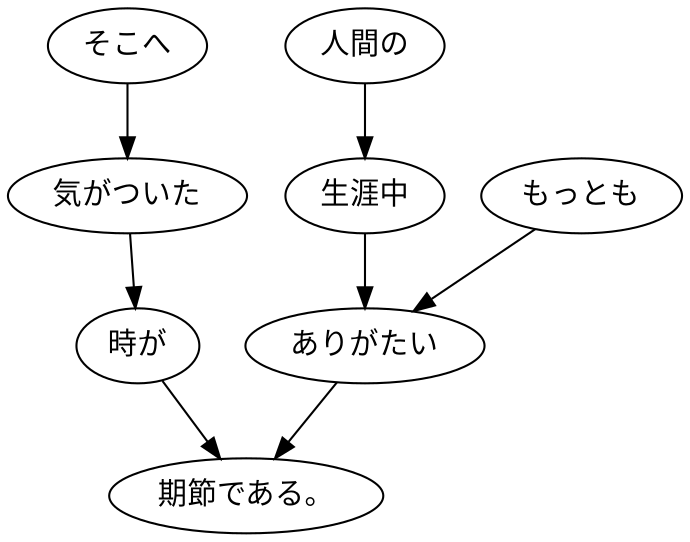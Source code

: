digraph graph5717 {
	node0 [label="そこへ"];
	node1 [label="気がついた"];
	node2 [label="時が"];
	node3 [label="人間の"];
	node4 [label="生涯中"];
	node5 [label="もっとも"];
	node6 [label="ありがたい"];
	node7 [label="期節である。"];
	node0 -> node1;
	node1 -> node2;
	node2 -> node7;
	node3 -> node4;
	node4 -> node6;
	node5 -> node6;
	node6 -> node7;
}
